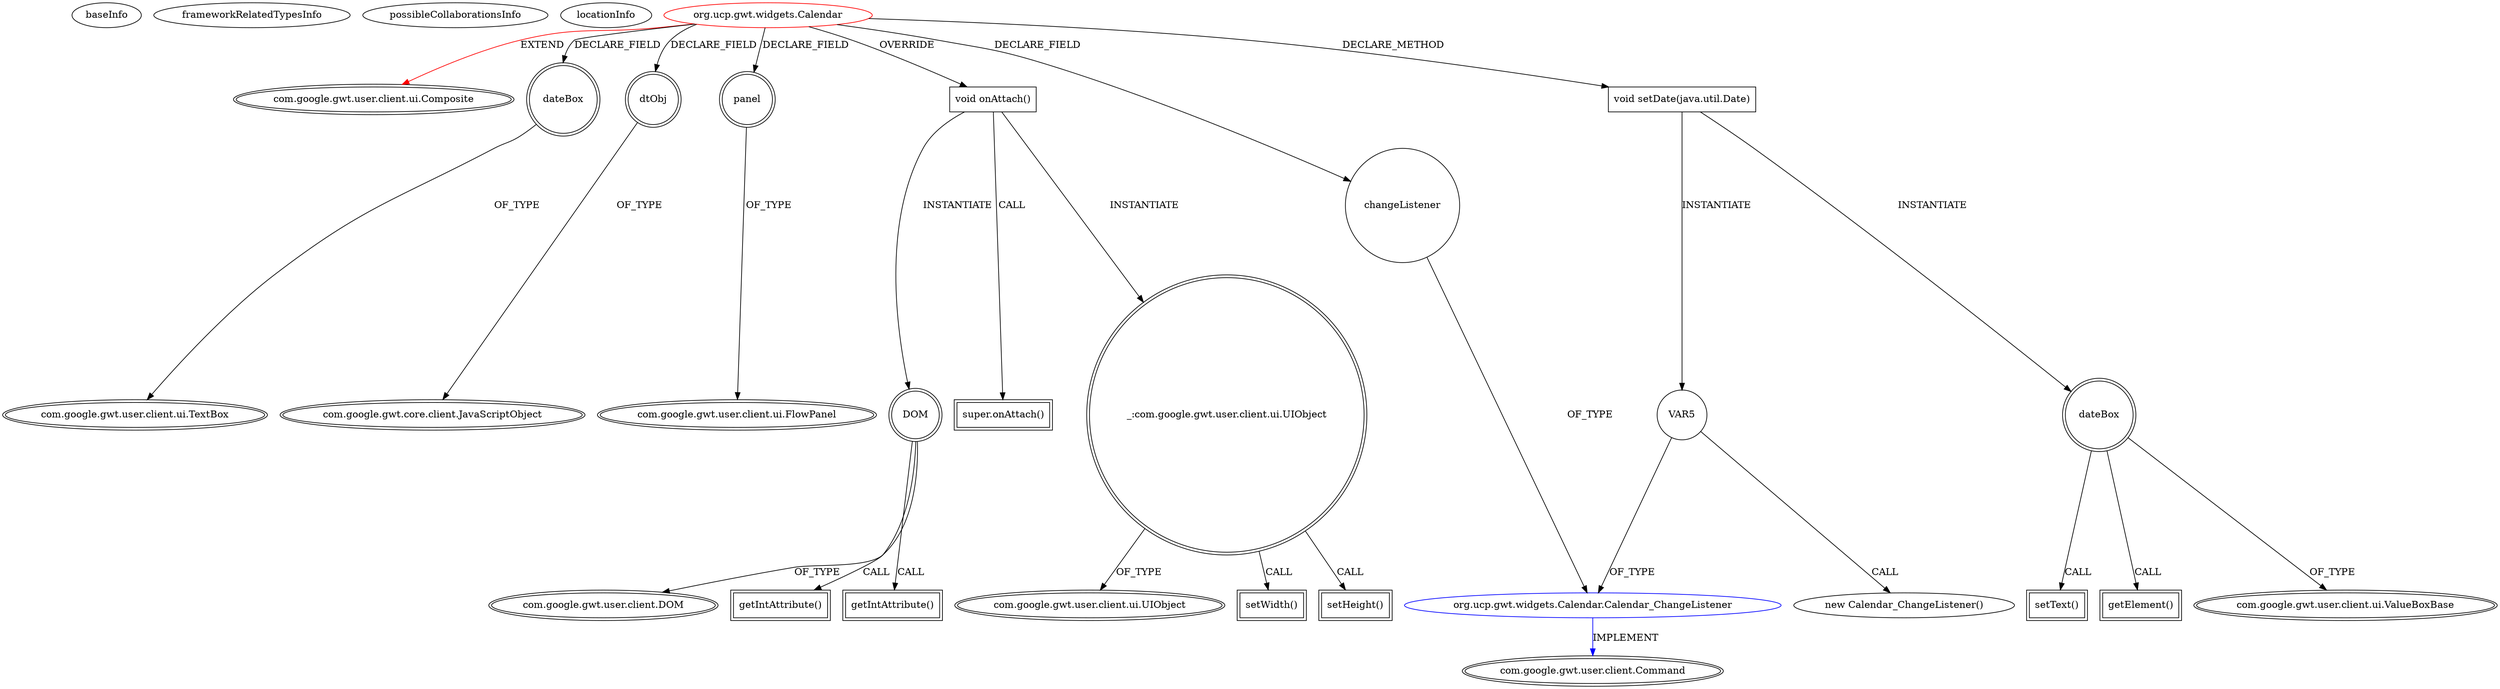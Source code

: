 digraph {
baseInfo[graphId=3004,category="extension_graph",isAnonymous=false,possibleRelation=true]
frameworkRelatedTypesInfo[0="com.google.gwt.user.client.ui.Composite"]
possibleCollaborationsInfo[0="3004~CLIENT_METHOD_DECLARATION-INSTANTIATION-FIELD_DECLARATION-~com.google.gwt.user.client.ui.Composite ~com.google.gwt.user.client.Command ~false~false"]
locationInfo[projectName="hmiguellima-ugat",filePath="/hmiguellima-ugat/ugat-master/src/org/ucp/gwt/widgets/Calendar.java",contextSignature="Calendar",graphId="3004"]
0[label="org.ucp.gwt.widgets.Calendar",vertexType="ROOT_CLIENT_CLASS_DECLARATION",isFrameworkType=false,color=red]
1[label="com.google.gwt.user.client.ui.Composite",vertexType="FRAMEWORK_CLASS_TYPE",isFrameworkType=true,peripheries=2]
2[label="changeListener",vertexType="FIELD_DECLARATION",isFrameworkType=false,shape=circle]
3[label="org.ucp.gwt.widgets.Calendar.Calendar_ChangeListener",vertexType="REFERENCE_CLIENT_CLASS_DECLARATION",isFrameworkType=false,color=blue]
4[label="com.google.gwt.user.client.Command",vertexType="FRAMEWORK_INTERFACE_TYPE",isFrameworkType=true,peripheries=2]
5[label="dateBox",vertexType="FIELD_DECLARATION",isFrameworkType=true,peripheries=2,shape=circle]
6[label="com.google.gwt.user.client.ui.TextBox",vertexType="FRAMEWORK_CLASS_TYPE",isFrameworkType=true,peripheries=2]
7[label="dtObj",vertexType="FIELD_DECLARATION",isFrameworkType=true,peripheries=2,shape=circle]
8[label="com.google.gwt.core.client.JavaScriptObject",vertexType="FRAMEWORK_CLASS_TYPE",isFrameworkType=true,peripheries=2]
9[label="panel",vertexType="FIELD_DECLARATION",isFrameworkType=true,peripheries=2,shape=circle]
10[label="com.google.gwt.user.client.ui.FlowPanel",vertexType="FRAMEWORK_CLASS_TYPE",isFrameworkType=true,peripheries=2]
11[label="void onAttach()",vertexType="OVERRIDING_METHOD_DECLARATION",isFrameworkType=false,shape=box]
12[label="super.onAttach()",vertexType="SUPER_CALL",isFrameworkType=true,peripheries=2,shape=box]
13[label="DOM",vertexType="VARIABLE_EXPRESION",isFrameworkType=true,peripheries=2,shape=circle]
15[label="com.google.gwt.user.client.DOM",vertexType="FRAMEWORK_CLASS_TYPE",isFrameworkType=true,peripheries=2]
14[label="getIntAttribute()",vertexType="INSIDE_CALL",isFrameworkType=true,peripheries=2,shape=box]
17[label="getIntAttribute()",vertexType="INSIDE_CALL",isFrameworkType=true,peripheries=2,shape=box]
18[label="_:com.google.gwt.user.client.ui.UIObject",vertexType="VARIABLE_EXPRESION",isFrameworkType=true,peripheries=2,shape=circle]
20[label="com.google.gwt.user.client.ui.UIObject",vertexType="FRAMEWORK_CLASS_TYPE",isFrameworkType=true,peripheries=2]
19[label="setWidth()",vertexType="INSIDE_CALL",isFrameworkType=true,peripheries=2,shape=box]
22[label="setHeight()",vertexType="INSIDE_CALL",isFrameworkType=true,peripheries=2,shape=box]
42[label="void setDate(java.util.Date)",vertexType="CLIENT_METHOD_DECLARATION",isFrameworkType=false,shape=box]
44[label="VAR5",vertexType="VARIABLE_EXPRESION",isFrameworkType=false,shape=circle]
43[label="new Calendar_ChangeListener()",vertexType="CONSTRUCTOR_CALL",isFrameworkType=false]
46[label="dateBox",vertexType="VARIABLE_EXPRESION",isFrameworkType=true,peripheries=2,shape=circle]
48[label="com.google.gwt.user.client.ui.ValueBoxBase",vertexType="FRAMEWORK_CLASS_TYPE",isFrameworkType=true,peripheries=2]
47[label="setText()",vertexType="INSIDE_CALL",isFrameworkType=true,peripheries=2,shape=box]
50[label="getElement()",vertexType="INSIDE_CALL",isFrameworkType=true,peripheries=2,shape=box]
0->1[label="EXTEND",color=red]
0->2[label="DECLARE_FIELD"]
3->4[label="IMPLEMENT",color=blue]
2->3[label="OF_TYPE"]
0->5[label="DECLARE_FIELD"]
5->6[label="OF_TYPE"]
0->7[label="DECLARE_FIELD"]
7->8[label="OF_TYPE"]
0->9[label="DECLARE_FIELD"]
9->10[label="OF_TYPE"]
0->11[label="OVERRIDE"]
11->12[label="CALL"]
11->13[label="INSTANTIATE"]
13->15[label="OF_TYPE"]
13->14[label="CALL"]
13->17[label="CALL"]
11->18[label="INSTANTIATE"]
18->20[label="OF_TYPE"]
18->19[label="CALL"]
18->22[label="CALL"]
0->42[label="DECLARE_METHOD"]
42->44[label="INSTANTIATE"]
44->3[label="OF_TYPE"]
44->43[label="CALL"]
42->46[label="INSTANTIATE"]
46->48[label="OF_TYPE"]
46->47[label="CALL"]
46->50[label="CALL"]
}
